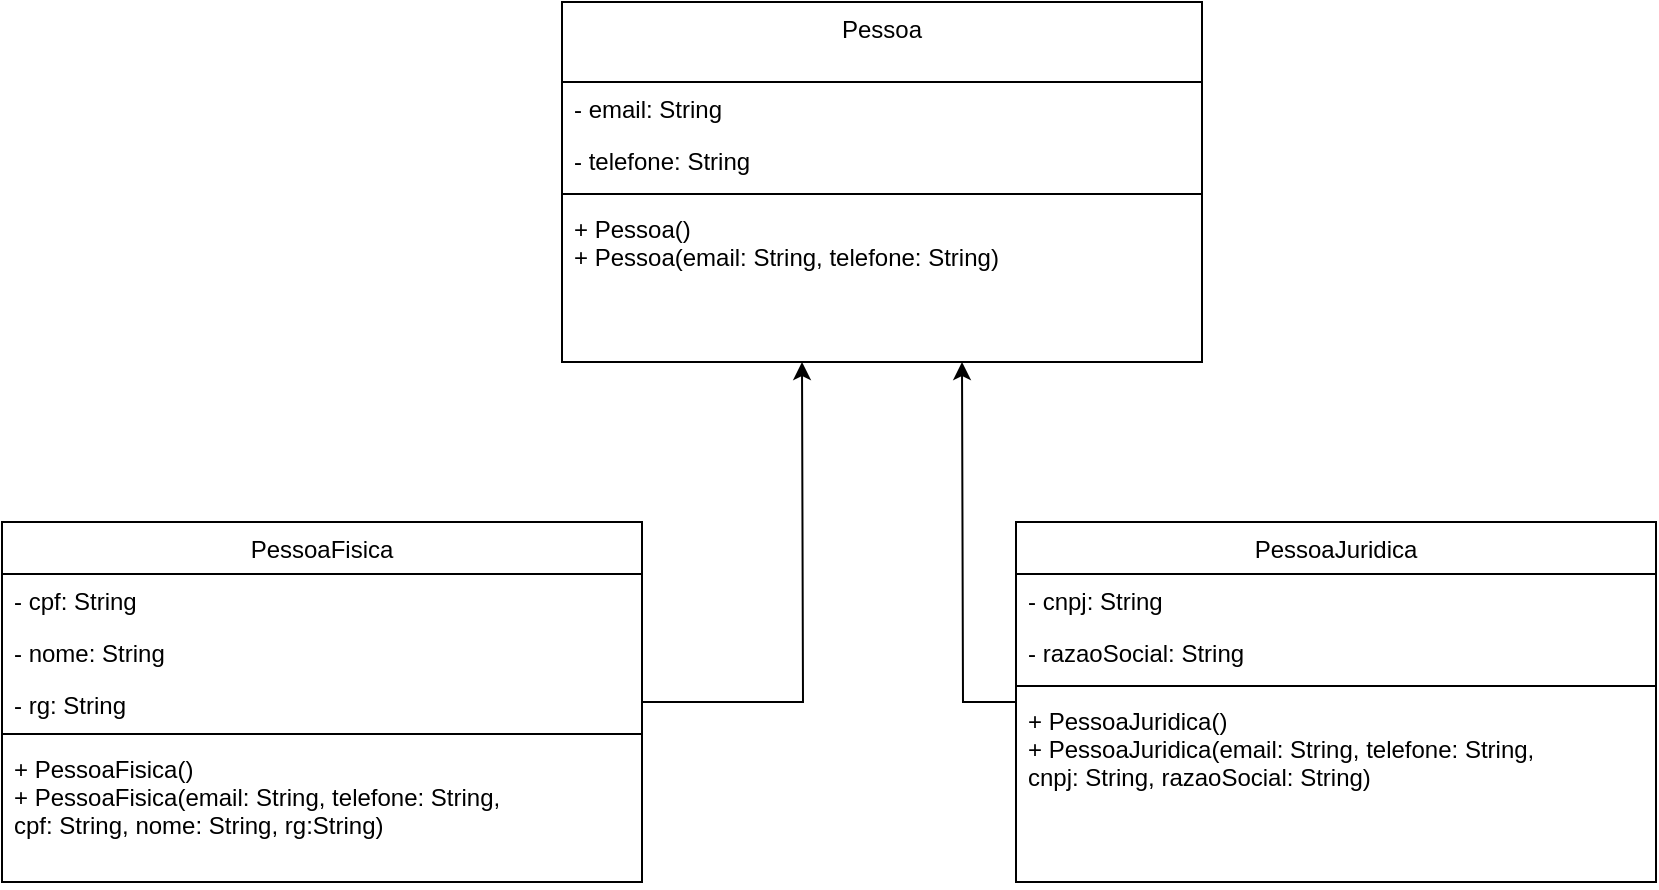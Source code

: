 <mxfile version="20.2.7" type="device"><diagram id="C5RBs43oDa-KdzZeNtuy" name="Page-1"><mxGraphModel dx="1102" dy="582" grid="1" gridSize="10" guides="1" tooltips="1" connect="1" arrows="1" fold="1" page="1" pageScale="1" pageWidth="827" pageHeight="1169" math="0" shadow="0"><root><mxCell id="WIyWlLk6GJQsqaUBKTNV-0"/><mxCell id="WIyWlLk6GJQsqaUBKTNV-1" parent="WIyWlLk6GJQsqaUBKTNV-0"/><mxCell id="U_P-2mXMXj5yBhtPmMDj-0" value="Pessoa&#10;" style="swimlane;fontStyle=0;align=center;verticalAlign=top;childLayout=stackLayout;horizontal=1;startSize=40;horizontalStack=0;resizeParent=1;resizeLast=0;collapsible=1;marginBottom=0;rounded=0;shadow=0;strokeWidth=1;" parent="WIyWlLk6GJQsqaUBKTNV-1" vertex="1"><mxGeometry x="280" y="20" width="320" height="180" as="geometry"><mxRectangle x="230" y="140" width="160" height="26" as="alternateBounds"/></mxGeometry></mxCell><mxCell id="U_P-2mXMXj5yBhtPmMDj-1" value="- email: String" style="text;align=left;verticalAlign=top;spacingLeft=4;spacingRight=4;overflow=hidden;rotatable=0;points=[[0,0.5],[1,0.5]];portConstraint=eastwest;" parent="U_P-2mXMXj5yBhtPmMDj-0" vertex="1"><mxGeometry y="40" width="320" height="26" as="geometry"/></mxCell><mxCell id="U_P-2mXMXj5yBhtPmMDj-2" value="- telefone: String" style="text;align=left;verticalAlign=top;spacingLeft=4;spacingRight=4;overflow=hidden;rotatable=0;points=[[0,0.5],[1,0.5]];portConstraint=eastwest;rounded=0;shadow=0;html=0;" parent="U_P-2mXMXj5yBhtPmMDj-0" vertex="1"><mxGeometry y="66" width="320" height="26" as="geometry"/></mxCell><mxCell id="U_P-2mXMXj5yBhtPmMDj-4" value="" style="line;html=1;strokeWidth=1;align=left;verticalAlign=middle;spacingTop=-1;spacingLeft=3;spacingRight=3;rotatable=0;labelPosition=right;points=[];portConstraint=eastwest;" parent="U_P-2mXMXj5yBhtPmMDj-0" vertex="1"><mxGeometry y="92" width="320" height="8" as="geometry"/></mxCell><mxCell id="U_P-2mXMXj5yBhtPmMDj-5" value="+ Pessoa()&#10;+ Pessoa(email: String, telefone: String)&#10;" style="text;align=left;verticalAlign=top;spacingLeft=4;spacingRight=4;overflow=hidden;rotatable=0;points=[[0,0.5],[1,0.5]];portConstraint=eastwest;" parent="U_P-2mXMXj5yBhtPmMDj-0" vertex="1"><mxGeometry y="100" width="320" height="70" as="geometry"/></mxCell><mxCell id="U_P-2mXMXj5yBhtPmMDj-19" value="" style="edgeStyle=orthogonalEdgeStyle;rounded=0;orthogonalLoop=1;jettySize=auto;html=1;" parent="WIyWlLk6GJQsqaUBKTNV-1" source="U_P-2mXMXj5yBhtPmMDj-6" edge="1"><mxGeometry relative="1" as="geometry"><mxPoint x="400" y="200" as="targetPoint"/></mxGeometry></mxCell><mxCell id="U_P-2mXMXj5yBhtPmMDj-6" value="PessoaFisica" style="swimlane;fontStyle=0;align=center;verticalAlign=top;childLayout=stackLayout;horizontal=1;startSize=26;horizontalStack=0;resizeParent=1;resizeLast=0;collapsible=1;marginBottom=0;rounded=0;shadow=0;strokeWidth=1;" parent="WIyWlLk6GJQsqaUBKTNV-1" vertex="1"><mxGeometry y="280" width="320" height="180" as="geometry"><mxRectangle x="230" y="140" width="160" height="26" as="alternateBounds"/></mxGeometry></mxCell><mxCell id="U_P-2mXMXj5yBhtPmMDj-7" value="- cpf: String" style="text;align=left;verticalAlign=top;spacingLeft=4;spacingRight=4;overflow=hidden;rotatable=0;points=[[0,0.5],[1,0.5]];portConstraint=eastwest;" parent="U_P-2mXMXj5yBhtPmMDj-6" vertex="1"><mxGeometry y="26" width="320" height="26" as="geometry"/></mxCell><mxCell id="U_P-2mXMXj5yBhtPmMDj-8" value="- nome: String" style="text;align=left;verticalAlign=top;spacingLeft=4;spacingRight=4;overflow=hidden;rotatable=0;points=[[0,0.5],[1,0.5]];portConstraint=eastwest;rounded=0;shadow=0;html=0;" parent="U_P-2mXMXj5yBhtPmMDj-6" vertex="1"><mxGeometry y="52" width="320" height="26" as="geometry"/></mxCell><mxCell id="U_P-2mXMXj5yBhtPmMDj-9" value="- rg: String&#10;" style="text;align=left;verticalAlign=top;spacingLeft=4;spacingRight=4;overflow=hidden;rotatable=0;points=[[0,0.5],[1,0.5]];portConstraint=eastwest;rounded=0;shadow=0;html=0;" parent="U_P-2mXMXj5yBhtPmMDj-6" vertex="1"><mxGeometry y="78" width="320" height="24" as="geometry"/></mxCell><mxCell id="U_P-2mXMXj5yBhtPmMDj-10" value="" style="line;html=1;strokeWidth=1;align=left;verticalAlign=middle;spacingTop=-1;spacingLeft=3;spacingRight=3;rotatable=0;labelPosition=right;points=[];portConstraint=eastwest;" parent="U_P-2mXMXj5yBhtPmMDj-6" vertex="1"><mxGeometry y="102" width="320" height="8" as="geometry"/></mxCell><mxCell id="U_P-2mXMXj5yBhtPmMDj-11" value="+ PessoaFisica()&#10;+ PessoaFisica(email: String, telefone: String, &#10;cpf: String, nome: String, rg:String)&#10;" style="text;align=left;verticalAlign=top;spacingLeft=4;spacingRight=4;overflow=hidden;rotatable=0;points=[[0,0.5],[1,0.5]];portConstraint=eastwest;" parent="U_P-2mXMXj5yBhtPmMDj-6" vertex="1"><mxGeometry y="110" width="320" height="70" as="geometry"/></mxCell><mxCell id="U_P-2mXMXj5yBhtPmMDj-22" value="" style="edgeStyle=orthogonalEdgeStyle;rounded=0;orthogonalLoop=1;jettySize=auto;html=1;" parent="WIyWlLk6GJQsqaUBKTNV-1" source="U_P-2mXMXj5yBhtPmMDj-12" edge="1"><mxGeometry relative="1" as="geometry"><mxPoint x="480" y="200" as="targetPoint"/></mxGeometry></mxCell><mxCell id="U_P-2mXMXj5yBhtPmMDj-12" value="PessoaJuridica" style="swimlane;fontStyle=0;align=center;verticalAlign=top;childLayout=stackLayout;horizontal=1;startSize=26;horizontalStack=0;resizeParent=1;resizeLast=0;collapsible=1;marginBottom=0;rounded=0;shadow=0;strokeWidth=1;" parent="WIyWlLk6GJQsqaUBKTNV-1" vertex="1"><mxGeometry x="507" y="280" width="320" height="180" as="geometry"><mxRectangle x="230" y="140" width="160" height="26" as="alternateBounds"/></mxGeometry></mxCell><mxCell id="U_P-2mXMXj5yBhtPmMDj-13" value="- cnpj: String" style="text;align=left;verticalAlign=top;spacingLeft=4;spacingRight=4;overflow=hidden;rotatable=0;points=[[0,0.5],[1,0.5]];portConstraint=eastwest;" parent="U_P-2mXMXj5yBhtPmMDj-12" vertex="1"><mxGeometry y="26" width="320" height="26" as="geometry"/></mxCell><mxCell id="U_P-2mXMXj5yBhtPmMDj-14" value="- razaoSocial: String" style="text;align=left;verticalAlign=top;spacingLeft=4;spacingRight=4;overflow=hidden;rotatable=0;points=[[0,0.5],[1,0.5]];portConstraint=eastwest;rounded=0;shadow=0;html=0;" parent="U_P-2mXMXj5yBhtPmMDj-12" vertex="1"><mxGeometry y="52" width="320" height="26" as="geometry"/></mxCell><mxCell id="U_P-2mXMXj5yBhtPmMDj-16" value="" style="line;html=1;strokeWidth=1;align=left;verticalAlign=middle;spacingTop=-1;spacingLeft=3;spacingRight=3;rotatable=0;labelPosition=right;points=[];portConstraint=eastwest;" parent="U_P-2mXMXj5yBhtPmMDj-12" vertex="1"><mxGeometry y="78" width="320" height="8" as="geometry"/></mxCell><mxCell id="U_P-2mXMXj5yBhtPmMDj-17" value="+ PessoaJuridica()&#10;+ PessoaJuridica(email: String, telefone: String, &#10;cnpj: String, razaoSocial: String)&#10;" style="text;align=left;verticalAlign=top;spacingLeft=4;spacingRight=4;overflow=hidden;rotatable=0;points=[[0,0.5],[1,0.5]];portConstraint=eastwest;" parent="U_P-2mXMXj5yBhtPmMDj-12" vertex="1"><mxGeometry y="86" width="320" height="70" as="geometry"/></mxCell></root></mxGraphModel></diagram></mxfile>